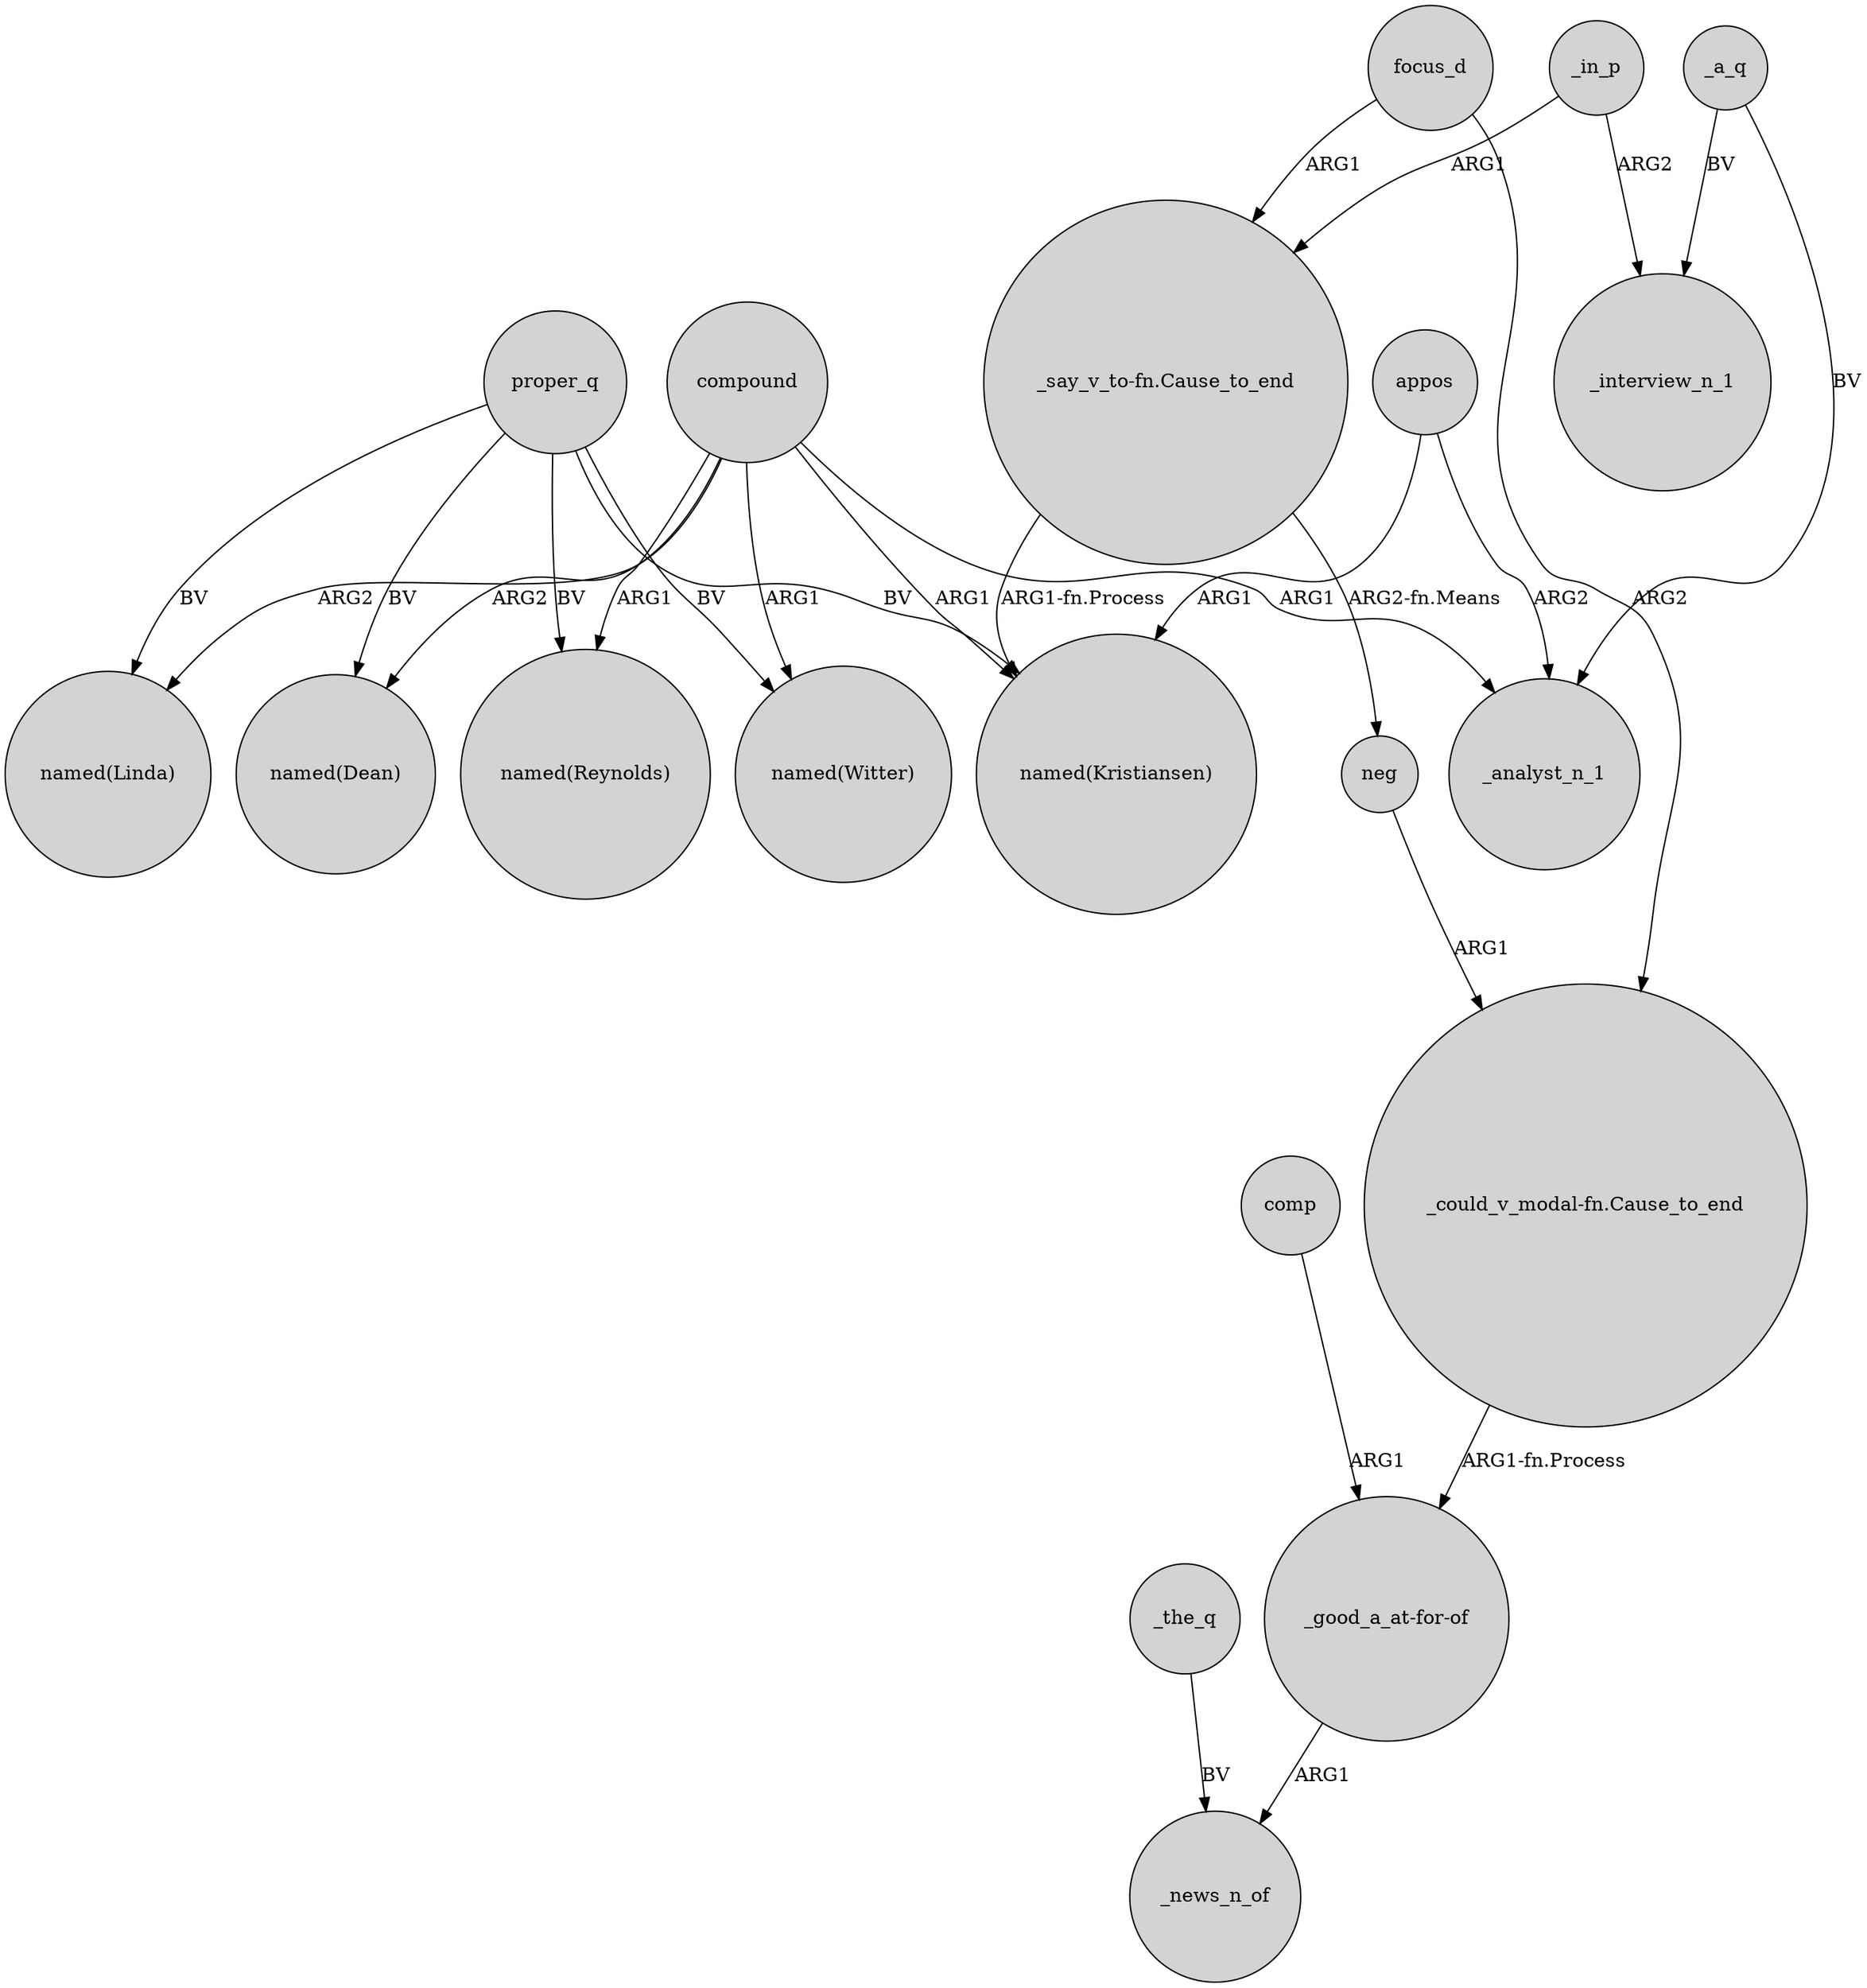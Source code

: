 digraph {
	node [shape=circle style=filled]
	compound -> "named(Dean)" [label=ARG2]
	"_say_v_to-fn.Cause_to_end" -> "named(Kristiansen)" [label="ARG1-fn.Process"]
	proper_q -> "named(Kristiansen)" [label=BV]
	_in_p -> _interview_n_1 [label=ARG2]
	focus_d -> "_say_v_to-fn.Cause_to_end" [label=ARG1]
	"_could_v_modal-fn.Cause_to_end" -> "_good_a_at-for-of" [label="ARG1-fn.Process"]
	compound -> "named(Kristiansen)" [label=ARG1]
	proper_q -> "named(Witter)" [label=BV]
	_a_q -> _analyst_n_1 [label=BV]
	"_say_v_to-fn.Cause_to_end" -> neg [label="ARG2-fn.Means"]
	appos -> _analyst_n_1 [label=ARG2]
	appos -> "named(Kristiansen)" [label=ARG1]
	neg -> "_could_v_modal-fn.Cause_to_end" [label=ARG1]
	compound -> _analyst_n_1 [label=ARG1]
	_a_q -> _interview_n_1 [label=BV]
	proper_q -> "named(Reynolds)" [label=BV]
	compound -> "named(Reynolds)" [label=ARG1]
	_in_p -> "_say_v_to-fn.Cause_to_end" [label=ARG1]
	_the_q -> _news_n_of [label=BV]
	proper_q -> "named(Linda)" [label=BV]
	compound -> "named(Linda)" [label=ARG2]
	comp -> "_good_a_at-for-of" [label=ARG1]
	proper_q -> "named(Dean)" [label=BV]
	compound -> "named(Witter)" [label=ARG1]
	focus_d -> "_could_v_modal-fn.Cause_to_end" [label=ARG2]
	"_good_a_at-for-of" -> _news_n_of [label=ARG1]
}
